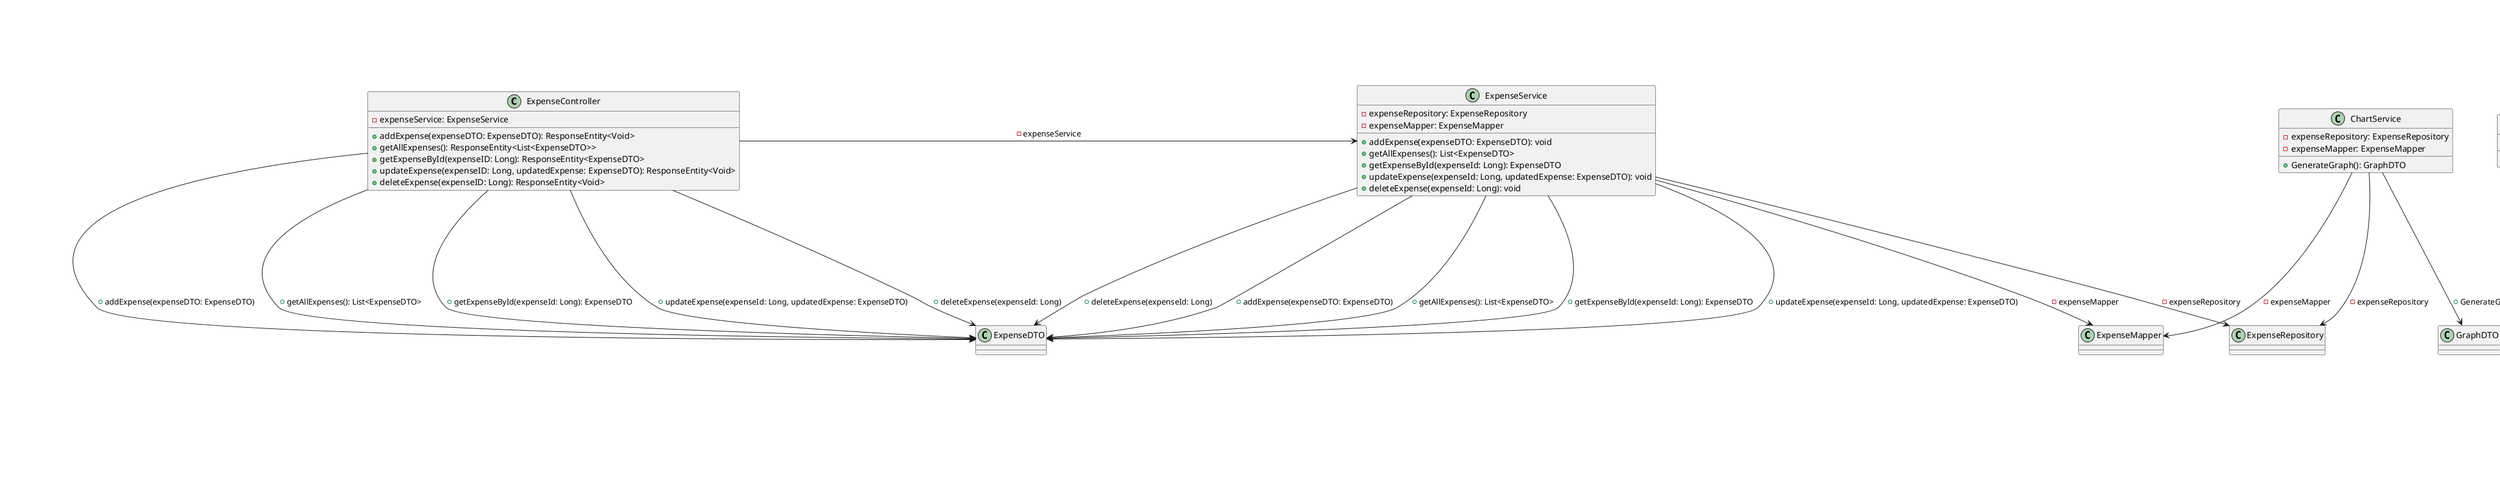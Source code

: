 @startuml

class ExpenseController {
    - expenseService: ExpenseService
    + addExpense(expenseDTO: ExpenseDTO): ResponseEntity<Void>
    + getAllExpenses(): ResponseEntity<List<ExpenseDTO>>
    + getExpenseById(expenseID: Long): ResponseEntity<ExpenseDTO>
    + updateExpense(expenseID: Long, updatedExpense: ExpenseDTO): ResponseEntity<Void>
    + deleteExpense(expenseID: Long): ResponseEntity<Void>
}

class ChartController {
    - chartService: ChartService
    + GenerateGraph(): ResponseEntity<GraphDTO>
}

class User {
    - id: Long
    - username: String
    - password: String
    - email: String
    - firstName: String
    - lastName: String
    - roles: List<Role>
    + getId(): Long
    + setId(id: Long): void
    + getUsername(): String
    + setUsername(username: String): void
    + getPassword(): String
    + setPassword(password: String): void
    + getEmail(): String
    + setEmail(email: String): void
    + getFirstName(): String
    + setFirstName(firstName: String): void
    + getLastName(): String
    + setLastName(lastName: String): void
    + getRoles(): List<Role>
    + setRoles(roles: List<Role>): void
}

class ExpenseService {
    - expenseRepository: ExpenseRepository
    - expenseMapper: ExpenseMapper
    + addExpense(expenseDTO: ExpenseDTO): void
    + getAllExpenses(): List<ExpenseDTO>
    + getExpenseById(expenseId: Long): ExpenseDTO
    + updateExpense(expenseId: Long, updatedExpense: ExpenseDTO): void
    + deleteExpense(expenseId: Long): void
}

class ChartService {
    - expenseRepository: ExpenseRepository
    - expenseMapper: ExpenseMapper
    + GenerateGraph(): GraphDTO
}

class UserService {
    - userRepository: UserRepository
    - userMapper: UserMapper
    + addUser(userDTO: UserDTO): void
    + getAllUsers(): List<UserDTO>
    + getUserById(userId: Long): UserDTO
    + updateUser(userId: Long, updatedUser: UserDTO): void
    + deleteUser(userId: Long): void
}

class UserDetailsService {
    - userRepository: UserRepository
    - userMapper: UserMapper
    + loadUserByUsername(username: String): UserDetails
}

class ExpenseRepository {
}

class UserRepository {
}

class CategoryRepository {
}

class Expense {
}

class Category {
}

class User {
}

class SecurityConfig {
}

class DatabaseConfig {
}

class WebConfig {
}

class ExpenseDTO {
}

class CategoryDTO {
}

class GraphDTO {
}

class CustomException {
}

class ExpenseMapper {
}

class CategoryMapper {
}

class UserMapper {
}

ExpenseController --right--> ExpenseService: - expenseService
ExpenseController --> ExpenseDTO: + addExpense(expenseDTO: ExpenseDTO)
ExpenseController --> ExpenseDTO: + getAllExpenses(): List<ExpenseDTO>
ExpenseController --> ExpenseDTO: + getExpenseById(expenseId: Long): ExpenseDTO
ExpenseController --> ExpenseDTO: + updateExpense(expenseId: Long, updatedExpense: ExpenseDTO)
ExpenseController --> ExpenseDTO: + deleteExpense(expenseId: Long)

ExpenseService --> ExpenseRepository: - expenseRepository
ExpenseService --> ExpenseMapper: - expenseMapper
ExpenseService --> ExpenseDTO: + addExpense(expenseDTO: ExpenseDTO)
ExpenseService --> ExpenseDTO: + getAllExpenses(): List<ExpenseDTO>
ExpenseService --> ExpenseDTO: + getExpenseById(expenseId: Long): ExpenseDTO
ExpenseService --> ExpenseDTO: + updateExpense(expenseId: Long, updatedExpense: ExpenseDTO)
ExpenseService --> ExpenseDTO: + deleteExpense(expenseId: Long)

ChartService --> ExpenseRepository: - expenseRepository
ChartService --> ExpenseMapper: - expenseMapper
ChartService --> GraphDTO: + GenerateGraph(): GraphDTO


@enduml